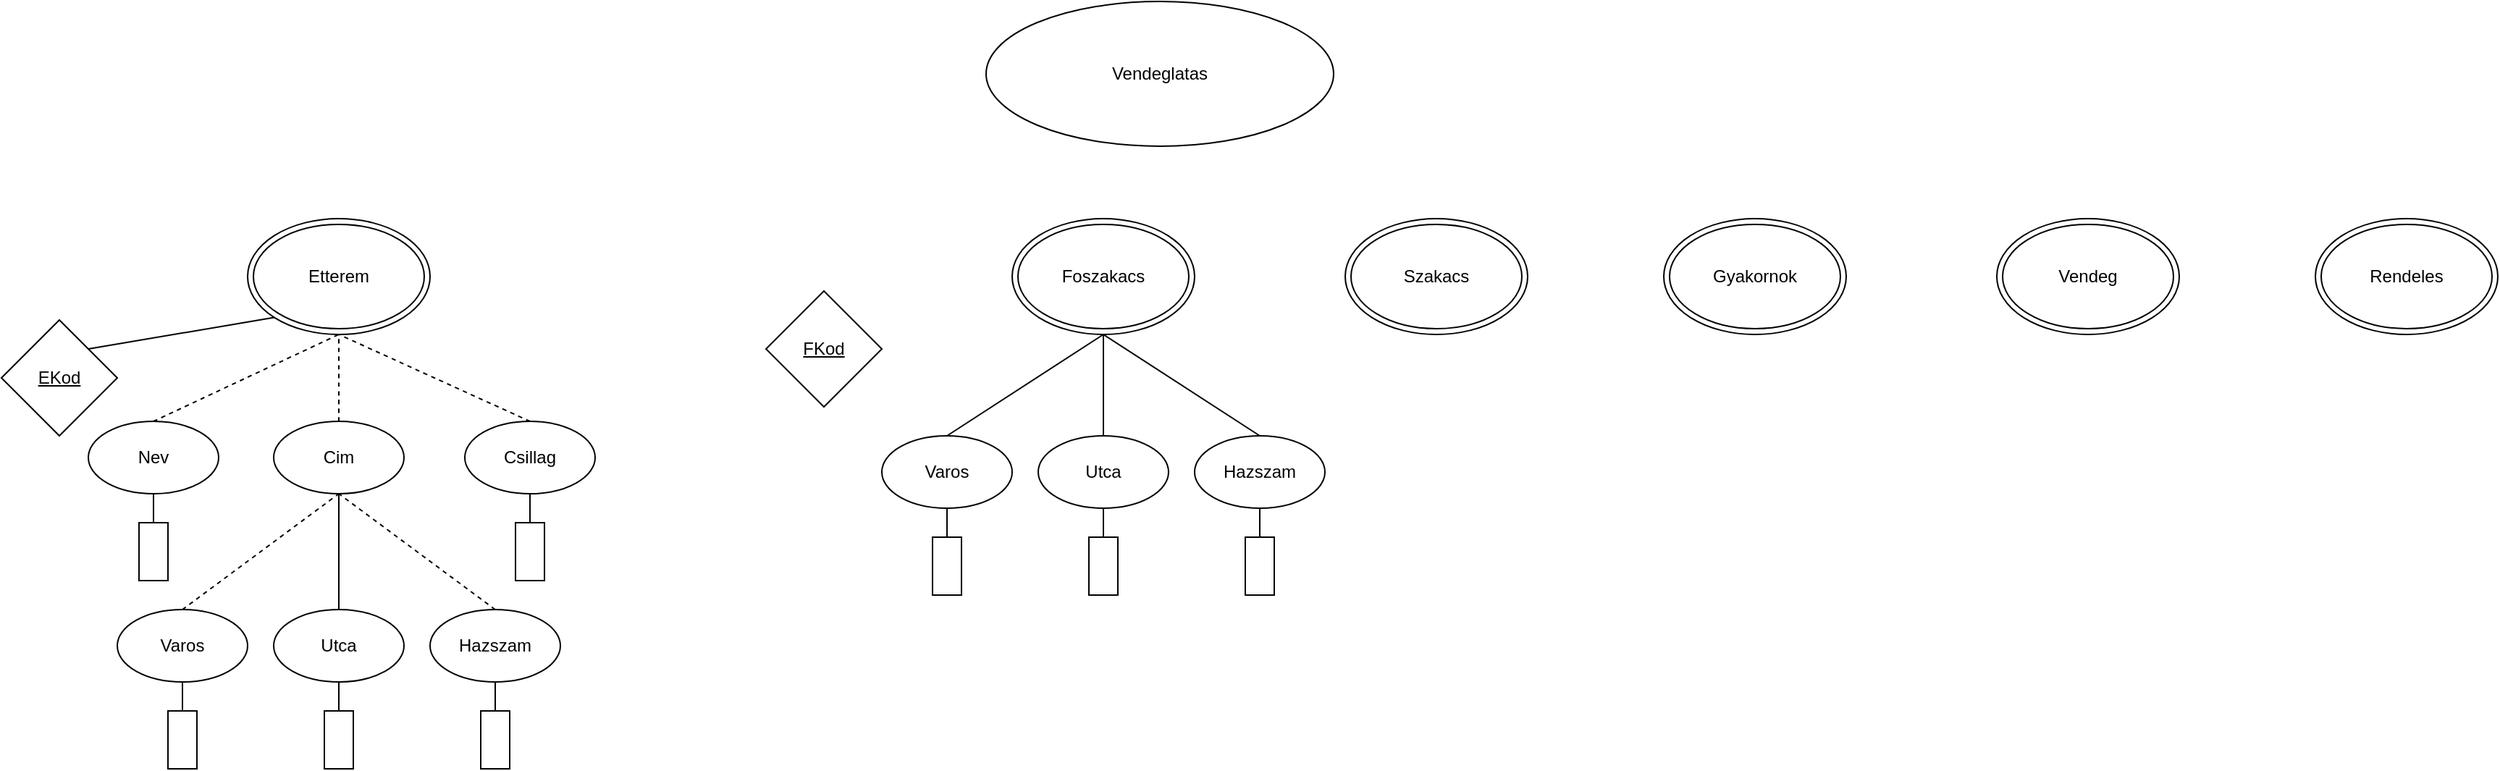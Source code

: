 <mxfile version="28.2.5">
  <diagram name="1 oldal" id="xOZgM8kgcckNMhmHn11Z">
    <mxGraphModel dx="515" dy="615" grid="1" gridSize="10" guides="1" tooltips="1" connect="1" arrows="1" fold="1" page="1" pageScale="1" pageWidth="827" pageHeight="1169" math="0" shadow="0">
      <root>
        <mxCell id="0" />
        <mxCell id="1" parent="0" />
        <mxCell id="BK48gbHeqUwAy1_KgZTn-1" value="Vendeglatas" style="ellipse;whiteSpace=wrap;html=1;" vertex="1" parent="1">
          <mxGeometry x="710" y="20" width="240" height="100" as="geometry" />
        </mxCell>
        <mxCell id="BK48gbHeqUwAy1_KgZTn-8" value="Foszakacs" style="ellipse;shape=doubleEllipse;whiteSpace=wrap;html=1;" vertex="1" parent="1">
          <mxGeometry x="728" y="170" width="126" height="80" as="geometry" />
        </mxCell>
        <mxCell id="BK48gbHeqUwAy1_KgZTn-9" value="Szakacs" style="ellipse;shape=doubleEllipse;whiteSpace=wrap;html=1;" vertex="1" parent="1">
          <mxGeometry x="958" y="170" width="126" height="80" as="geometry" />
        </mxCell>
        <mxCell id="BK48gbHeqUwAy1_KgZTn-10" value="Gyakornok" style="ellipse;shape=doubleEllipse;whiteSpace=wrap;html=1;" vertex="1" parent="1">
          <mxGeometry x="1178" y="170" width="126" height="80" as="geometry" />
        </mxCell>
        <mxCell id="BK48gbHeqUwAy1_KgZTn-11" value="Vendeg" style="ellipse;shape=doubleEllipse;whiteSpace=wrap;html=1;" vertex="1" parent="1">
          <mxGeometry x="1408" y="170" width="126" height="80" as="geometry" />
        </mxCell>
        <mxCell id="BK48gbHeqUwAy1_KgZTn-12" value="Rendeles" style="ellipse;shape=doubleEllipse;whiteSpace=wrap;html=1;" vertex="1" parent="1">
          <mxGeometry x="1628" y="170" width="126" height="80" as="geometry" />
        </mxCell>
        <mxCell id="BK48gbHeqUwAy1_KgZTn-13" value="Etterem" style="ellipse;shape=doubleEllipse;whiteSpace=wrap;html=1;" vertex="1" parent="1">
          <mxGeometry x="200" y="170" width="126" height="80" as="geometry" />
        </mxCell>
        <mxCell id="BK48gbHeqUwAy1_KgZTn-25" value="Nev&lt;span style=&quot;color: rgba(0, 0, 0, 0); font-family: monospace; font-size: 0px; text-align: start; text-wrap-mode: nowrap;&quot;&gt;%3CmxGraphModel%3E%3Croot%3E%3CmxCell%20id%3D%220%22%2F%3E%3CmxCell%20id%3D%221%22%20parent%3D%220%22%2F%3E%3CmxCell%20id%3D%222%22%20value%3D%22Foszakacs%22%20style%3D%22ellipse%3Bshape%3DdoubleEllipse%3BwhiteSpace%3Dwrap%3Bhtml%3D1%3B%22%20vertex%3D%221%22%20parent%3D%221%22%3E%3CmxGeometry%20x%3D%22194%22%20y%3D%22170%22%20width%3D%22126%22%20height%3D%2280%22%20as%3D%22geometry%22%2F%3E%3C%2FmxCell%3E%3C%2Froot%3E%3C%2FmxGraphModel%3E&lt;/span&gt;" style="ellipse;whiteSpace=wrap;html=1;" vertex="1" parent="1">
          <mxGeometry x="90" y="310" width="90" height="50" as="geometry" />
        </mxCell>
        <mxCell id="BK48gbHeqUwAy1_KgZTn-28" value="Cim" style="ellipse;whiteSpace=wrap;html=1;" vertex="1" parent="1">
          <mxGeometry x="218" y="310" width="90" height="50" as="geometry" />
        </mxCell>
        <mxCell id="BK48gbHeqUwAy1_KgZTn-29" value="Csillag" style="ellipse;whiteSpace=wrap;html=1;" vertex="1" parent="1">
          <mxGeometry x="350" y="310" width="90" height="50" as="geometry" />
        </mxCell>
        <mxCell id="BK48gbHeqUwAy1_KgZTn-30" value="&lt;u&gt;EKod&lt;/u&gt;" style="rhombus;whiteSpace=wrap;html=1;" vertex="1" parent="1">
          <mxGeometry x="30" y="240" width="80" height="80" as="geometry" />
        </mxCell>
        <mxCell id="BK48gbHeqUwAy1_KgZTn-31" value="Varos" style="ellipse;whiteSpace=wrap;html=1;" vertex="1" parent="1">
          <mxGeometry x="110" y="440" width="90" height="50" as="geometry" />
        </mxCell>
        <mxCell id="BK48gbHeqUwAy1_KgZTn-32" value="Utca" style="ellipse;whiteSpace=wrap;html=1;" vertex="1" parent="1">
          <mxGeometry x="218" y="440" width="90" height="50" as="geometry" />
        </mxCell>
        <mxCell id="BK48gbHeqUwAy1_KgZTn-33" value="Hazszam" style="ellipse;whiteSpace=wrap;html=1;" vertex="1" parent="1">
          <mxGeometry x="326" y="440" width="90" height="50" as="geometry" />
        </mxCell>
        <mxCell id="BK48gbHeqUwAy1_KgZTn-36" value="" style="endArrow=none;dashed=1;html=1;rounded=0;fontSize=12;startSize=8;endSize=8;curved=1;entryX=0.5;entryY=1;entryDx=0;entryDy=0;exitX=0.5;exitY=0;exitDx=0;exitDy=0;" edge="1" parent="1" source="BK48gbHeqUwAy1_KgZTn-25" target="BK48gbHeqUwAy1_KgZTn-13">
          <mxGeometry width="50" height="50" relative="1" as="geometry">
            <mxPoint x="160" y="420" as="sourcePoint" />
            <mxPoint x="210" y="370" as="targetPoint" />
          </mxGeometry>
        </mxCell>
        <mxCell id="BK48gbHeqUwAy1_KgZTn-37" value="" style="endArrow=none;dashed=1;html=1;rounded=0;fontSize=12;startSize=8;endSize=8;curved=1;entryX=0.5;entryY=1;entryDx=0;entryDy=0;exitX=0.5;exitY=0;exitDx=0;exitDy=0;" edge="1" parent="1" source="BK48gbHeqUwAy1_KgZTn-28" target="BK48gbHeqUwAy1_KgZTn-13">
          <mxGeometry width="50" height="50" relative="1" as="geometry">
            <mxPoint x="310" y="310" as="sourcePoint" />
            <mxPoint x="360" y="260" as="targetPoint" />
          </mxGeometry>
        </mxCell>
        <mxCell id="BK48gbHeqUwAy1_KgZTn-38" value="" style="endArrow=none;dashed=1;html=1;rounded=0;fontSize=12;startSize=8;endSize=8;curved=1;entryX=0.5;entryY=1;entryDx=0;entryDy=0;exitX=0.5;exitY=0;exitDx=0;exitDy=0;" edge="1" parent="1" source="BK48gbHeqUwAy1_KgZTn-29" target="BK48gbHeqUwAy1_KgZTn-13">
          <mxGeometry width="50" height="50" relative="1" as="geometry">
            <mxPoint x="160" y="420" as="sourcePoint" />
            <mxPoint x="210" y="370" as="targetPoint" />
          </mxGeometry>
        </mxCell>
        <mxCell id="BK48gbHeqUwAy1_KgZTn-39" value="" style="endArrow=none;dashed=1;html=1;rounded=0;fontSize=12;startSize=8;endSize=8;curved=1;entryX=0.5;entryY=1;entryDx=0;entryDy=0;exitX=0.5;exitY=0;exitDx=0;exitDy=0;" edge="1" parent="1" source="BK48gbHeqUwAy1_KgZTn-31" target="BK48gbHeqUwAy1_KgZTn-28">
          <mxGeometry width="50" height="50" relative="1" as="geometry">
            <mxPoint x="160" y="420" as="sourcePoint" />
            <mxPoint x="210" y="370" as="targetPoint" />
          </mxGeometry>
        </mxCell>
        <mxCell id="BK48gbHeqUwAy1_KgZTn-40" value="" style="endArrow=none;;html=1;rounded=0;fontSize=12;startSize=8;endSize=8;curved=1;entryX=0.5;entryY=1;entryDx=0;entryDy=0;exitX=0.5;exitY=0;exitDx=0;exitDy=0;" edge="1" parent="1" source="BK48gbHeqUwAy1_KgZTn-32" target="BK48gbHeqUwAy1_KgZTn-28">
          <mxGeometry width="50" height="50" relative="1" as="geometry">
            <mxPoint x="160" y="420" as="sourcePoint" />
            <mxPoint x="210" y="370" as="targetPoint" />
          </mxGeometry>
        </mxCell>
        <mxCell id="BK48gbHeqUwAy1_KgZTn-41" value="" style="endArrow=none;dashed=1;html=1;rounded=0;fontSize=12;startSize=8;endSize=8;entryX=0.5;entryY=1;entryDx=0;entryDy=0;exitX=0.5;exitY=0;exitDx=0;exitDy=0;" edge="1" parent="1" source="BK48gbHeqUwAy1_KgZTn-33" target="BK48gbHeqUwAy1_KgZTn-28">
          <mxGeometry width="50" height="50" relative="1" as="geometry">
            <mxPoint x="160" y="420" as="sourcePoint" />
            <mxPoint x="210" y="370" as="targetPoint" />
          </mxGeometry>
        </mxCell>
        <mxCell id="BK48gbHeqUwAy1_KgZTn-43" value="" style="rounded=0;whiteSpace=wrap;html=1;direction=west;" vertex="1" parent="1">
          <mxGeometry x="125" y="380" width="20" height="40" as="geometry" />
        </mxCell>
        <mxCell id="BK48gbHeqUwAy1_KgZTn-45" value="" style="endArrow=none;html=1;rounded=0;fontSize=12;startSize=8;endSize=8;curved=1;entryX=0.5;entryY=1;entryDx=0;entryDy=0;exitX=0.5;exitY=1;exitDx=0;exitDy=0;" edge="1" parent="1" source="BK48gbHeqUwAy1_KgZTn-43" target="BK48gbHeqUwAy1_KgZTn-25">
          <mxGeometry width="50" height="50" relative="1" as="geometry">
            <mxPoint x="160" y="420" as="sourcePoint" />
            <mxPoint x="210" y="370" as="targetPoint" />
          </mxGeometry>
        </mxCell>
        <mxCell id="BK48gbHeqUwAy1_KgZTn-46" value="" style="rounded=0;whiteSpace=wrap;html=1;direction=west;" vertex="1" parent="1">
          <mxGeometry x="385" y="380" width="20" height="40" as="geometry" />
        </mxCell>
        <mxCell id="BK48gbHeqUwAy1_KgZTn-47" value="" style="endArrow=none;html=1;rounded=0;fontSize=12;startSize=8;endSize=8;curved=1;entryX=0.5;entryY=1;entryDx=0;entryDy=0;exitX=0.5;exitY=1;exitDx=0;exitDy=0;" edge="1" parent="1" source="BK48gbHeqUwAy1_KgZTn-46">
          <mxGeometry width="50" height="50" relative="1" as="geometry">
            <mxPoint x="420" y="420" as="sourcePoint" />
            <mxPoint x="395" y="360" as="targetPoint" />
          </mxGeometry>
        </mxCell>
        <mxCell id="BK48gbHeqUwAy1_KgZTn-48" value="" style="rounded=0;whiteSpace=wrap;html=1;direction=west;" vertex="1" parent="1">
          <mxGeometry x="361" y="510" width="20" height="40" as="geometry" />
        </mxCell>
        <mxCell id="BK48gbHeqUwAy1_KgZTn-49" value="" style="endArrow=none;html=1;rounded=0;fontSize=12;startSize=8;endSize=8;curved=1;entryX=0.5;entryY=1;entryDx=0;entryDy=0;exitX=0.5;exitY=1;exitDx=0;exitDy=0;" edge="1" parent="1" source="BK48gbHeqUwAy1_KgZTn-48">
          <mxGeometry width="50" height="50" relative="1" as="geometry">
            <mxPoint x="396" y="550" as="sourcePoint" />
            <mxPoint x="371" y="490" as="targetPoint" />
          </mxGeometry>
        </mxCell>
        <mxCell id="BK48gbHeqUwAy1_KgZTn-50" value="" style="rounded=0;whiteSpace=wrap;html=1;direction=west;" vertex="1" parent="1">
          <mxGeometry x="253" y="510" width="20" height="40" as="geometry" />
        </mxCell>
        <mxCell id="BK48gbHeqUwAy1_KgZTn-51" value="" style="endArrow=none;html=1;rounded=0;fontSize=12;startSize=8;endSize=8;curved=1;entryX=0.5;entryY=1;entryDx=0;entryDy=0;exitX=0.5;exitY=1;exitDx=0;exitDy=0;" edge="1" parent="1" source="BK48gbHeqUwAy1_KgZTn-50">
          <mxGeometry width="50" height="50" relative="1" as="geometry">
            <mxPoint x="288" y="550" as="sourcePoint" />
            <mxPoint x="263" y="490" as="targetPoint" />
          </mxGeometry>
        </mxCell>
        <mxCell id="BK48gbHeqUwAy1_KgZTn-52" value="" style="rounded=0;whiteSpace=wrap;html=1;direction=west;" vertex="1" parent="1">
          <mxGeometry x="145" y="510" width="20" height="40" as="geometry" />
        </mxCell>
        <mxCell id="BK48gbHeqUwAy1_KgZTn-53" value="" style="endArrow=none;html=1;rounded=0;fontSize=12;startSize=8;endSize=8;curved=1;entryX=0.5;entryY=1;entryDx=0;entryDy=0;exitX=0.5;exitY=1;exitDx=0;exitDy=0;" edge="1" parent="1" source="BK48gbHeqUwAy1_KgZTn-52">
          <mxGeometry width="50" height="50" relative="1" as="geometry">
            <mxPoint x="180" y="550" as="sourcePoint" />
            <mxPoint x="155" y="490" as="targetPoint" />
          </mxGeometry>
        </mxCell>
        <mxCell id="BK48gbHeqUwAy1_KgZTn-54" value="" style="endArrow=none;html=1;rounded=0;fontSize=12;startSize=8;endSize=8;curved=1;exitX=1;exitY=0;exitDx=0;exitDy=0;entryX=0;entryY=1;entryDx=0;entryDy=0;" edge="1" parent="1" source="BK48gbHeqUwAy1_KgZTn-30" target="BK48gbHeqUwAy1_KgZTn-13">
          <mxGeometry width="50" height="50" relative="1" as="geometry">
            <mxPoint x="110" y="270" as="sourcePoint" />
            <mxPoint x="160" y="220" as="targetPoint" />
          </mxGeometry>
        </mxCell>
        <mxCell id="BK48gbHeqUwAy1_KgZTn-55" value="Varos" style="ellipse;whiteSpace=wrap;html=1;" vertex="1" parent="1">
          <mxGeometry x="638" y="320" width="90" height="50" as="geometry" />
        </mxCell>
        <mxCell id="BK48gbHeqUwAy1_KgZTn-56" value="Utca" style="ellipse;whiteSpace=wrap;html=1;" vertex="1" parent="1">
          <mxGeometry x="746" y="320" width="90" height="50" as="geometry" />
        </mxCell>
        <mxCell id="BK48gbHeqUwAy1_KgZTn-57" value="Hazszam" style="ellipse;whiteSpace=wrap;html=1;" vertex="1" parent="1">
          <mxGeometry x="854" y="320" width="90" height="50" as="geometry" />
        </mxCell>
        <mxCell id="BK48gbHeqUwAy1_KgZTn-58" value="" style="rounded=0;whiteSpace=wrap;html=1;direction=west;" vertex="1" parent="1">
          <mxGeometry x="889" y="390" width="20" height="40" as="geometry" />
        </mxCell>
        <mxCell id="BK48gbHeqUwAy1_KgZTn-59" value="" style="endArrow=none;html=1;rounded=0;fontSize=12;startSize=8;endSize=8;curved=1;entryX=0.5;entryY=1;entryDx=0;entryDy=0;exitX=0.5;exitY=1;exitDx=0;exitDy=0;" edge="1" parent="1" source="BK48gbHeqUwAy1_KgZTn-58">
          <mxGeometry width="50" height="50" relative="1" as="geometry">
            <mxPoint x="924" y="430" as="sourcePoint" />
            <mxPoint x="899" y="370" as="targetPoint" />
          </mxGeometry>
        </mxCell>
        <mxCell id="BK48gbHeqUwAy1_KgZTn-60" value="" style="rounded=0;whiteSpace=wrap;html=1;direction=west;" vertex="1" parent="1">
          <mxGeometry x="781" y="390" width="20" height="40" as="geometry" />
        </mxCell>
        <mxCell id="BK48gbHeqUwAy1_KgZTn-61" value="" style="endArrow=none;html=1;rounded=0;fontSize=12;startSize=8;endSize=8;curved=1;entryX=0.5;entryY=1;entryDx=0;entryDy=0;exitX=0.5;exitY=1;exitDx=0;exitDy=0;" edge="1" parent="1" source="BK48gbHeqUwAy1_KgZTn-60">
          <mxGeometry width="50" height="50" relative="1" as="geometry">
            <mxPoint x="816" y="430" as="sourcePoint" />
            <mxPoint x="791" y="370" as="targetPoint" />
          </mxGeometry>
        </mxCell>
        <mxCell id="BK48gbHeqUwAy1_KgZTn-62" value="" style="rounded=0;whiteSpace=wrap;html=1;direction=west;" vertex="1" parent="1">
          <mxGeometry x="673" y="390" width="20" height="40" as="geometry" />
        </mxCell>
        <mxCell id="BK48gbHeqUwAy1_KgZTn-63" value="" style="endArrow=none;html=1;rounded=0;fontSize=12;startSize=8;endSize=8;curved=1;entryX=0.5;entryY=1;entryDx=0;entryDy=0;exitX=0.5;exitY=1;exitDx=0;exitDy=0;" edge="1" parent="1" source="BK48gbHeqUwAy1_KgZTn-62">
          <mxGeometry width="50" height="50" relative="1" as="geometry">
            <mxPoint x="708" y="430" as="sourcePoint" />
            <mxPoint x="683" y="370" as="targetPoint" />
          </mxGeometry>
        </mxCell>
        <mxCell id="BK48gbHeqUwAy1_KgZTn-64" value="" style="endArrow=none;html=1;rounded=0;fontSize=12;startSize=8;endSize=8;curved=1;entryX=0.5;entryY=1;entryDx=0;entryDy=0;exitX=0.5;exitY=0;exitDx=0;exitDy=0;" edge="1" parent="1" source="BK48gbHeqUwAy1_KgZTn-56" target="BK48gbHeqUwAy1_KgZTn-8">
          <mxGeometry width="50" height="50" relative="1" as="geometry">
            <mxPoint x="790" y="360" as="sourcePoint" />
            <mxPoint x="840" y="310" as="targetPoint" />
          </mxGeometry>
        </mxCell>
        <mxCell id="BK48gbHeqUwAy1_KgZTn-65" value="" style="endArrow=none;html=1;rounded=0;fontSize=12;startSize=8;endSize=8;curved=1;entryX=0.5;entryY=1;entryDx=0;entryDy=0;exitX=0.5;exitY=0;exitDx=0;exitDy=0;" edge="1" parent="1" source="BK48gbHeqUwAy1_KgZTn-55" target="BK48gbHeqUwAy1_KgZTn-8">
          <mxGeometry width="50" height="50" relative="1" as="geometry">
            <mxPoint x="790" y="360" as="sourcePoint" />
            <mxPoint x="840" y="310" as="targetPoint" />
          </mxGeometry>
        </mxCell>
        <mxCell id="BK48gbHeqUwAy1_KgZTn-66" value="" style="endArrow=none;html=1;rounded=0;fontSize=12;startSize=8;endSize=8;curved=1;entryX=0.5;entryY=1;entryDx=0;entryDy=0;exitX=0.5;exitY=0;exitDx=0;exitDy=0;" edge="1" parent="1" source="BK48gbHeqUwAy1_KgZTn-57" target="BK48gbHeqUwAy1_KgZTn-8">
          <mxGeometry width="50" height="50" relative="1" as="geometry">
            <mxPoint x="790" y="360" as="sourcePoint" />
            <mxPoint x="840" y="310" as="targetPoint" />
          </mxGeometry>
        </mxCell>
        <mxCell id="BK48gbHeqUwAy1_KgZTn-67" value="&lt;u&gt;FKod&lt;/u&gt;" style="rhombus;whiteSpace=wrap;html=1;" vertex="1" parent="1">
          <mxGeometry x="558" y="220" width="80" height="80" as="geometry" />
        </mxCell>
      </root>
    </mxGraphModel>
  </diagram>
</mxfile>
